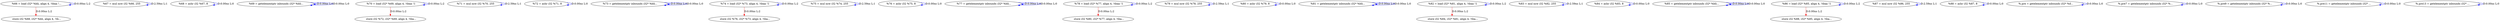 digraph {
Node0x37be960[label="  %66 = load i32* %bli, align 4, !tbaa !..."];
Node0x37be960 -> Node0x37be960[label="D:0.00ns L:2",color=blue];
Node0x37bec80[label="  store i32 %68, i32* %bli, align 4, !tb..."];
Node0x37be960 -> Node0x37bec80[label="D:0.00ns L:2",color=red];
Node0x37bea40[label="  %67 = mul nsw i32 %66, 255"];
Node0x37bea40 -> Node0x37bea40[label="D:2.59ns L:1",color=blue];
Node0x37beba0[label="  %68 = ashr i32 %67, 8"];
Node0x37beba0 -> Node0x37beba0[label="D:0.00ns L:0",color=blue];
Node0x37bed60[label="  %69 = getelementptr inbounds i32* %bli..."];
Node0x37bed60 -> Node0x37bed60[label="D:0.00ns L:0",color=blue];
Node0x37bed60 -> Node0x37bed60[label="D:0.00ns L:0",color=blue];
Node0x37bee40[label="  %70 = load i32* %69, align 4, !tbaa !1"];
Node0x37bee40 -> Node0x37bee40[label="D:0.00ns L:2",color=blue];
Node0x37bf160[label="  store i32 %72, i32* %69, align 4, !tba..."];
Node0x37bee40 -> Node0x37bf160[label="D:0.00ns L:2",color=red];
Node0x37bef20[label="  %71 = mul nsw i32 %70, 255"];
Node0x37bef20 -> Node0x37bef20[label="D:2.59ns L:1",color=blue];
Node0x37bf080[label="  %72 = ashr i32 %71, 8"];
Node0x37bf080 -> Node0x37bf080[label="D:0.00ns L:0",color=blue];
Node0x37bf240[label="  %73 = getelementptr inbounds i32* %bli..."];
Node0x37bf240 -> Node0x37bf240[label="D:0.00ns L:0",color=blue];
Node0x37bf240 -> Node0x37bf240[label="D:0.00ns L:0",color=blue];
Node0x37bf320[label="  %74 = load i32* %73, align 4, !tbaa !1"];
Node0x37bf320 -> Node0x37bf320[label="D:0.00ns L:2",color=blue];
Node0x37bf640[label="  store i32 %76, i32* %73, align 4, !tba..."];
Node0x37bf320 -> Node0x37bf640[label="D:0.00ns L:2",color=red];
Node0x37bf400[label="  %75 = mul nsw i32 %74, 255"];
Node0x37bf400 -> Node0x37bf400[label="D:2.59ns L:1",color=blue];
Node0x37bf560[label="  %76 = ashr i32 %75, 8"];
Node0x37bf560 -> Node0x37bf560[label="D:0.00ns L:0",color=blue];
Node0x37bf720[label="  %77 = getelementptr inbounds i32* %bli..."];
Node0x37bf720 -> Node0x37bf720[label="D:0.00ns L:0",color=blue];
Node0x37bf720 -> Node0x37bf720[label="D:0.00ns L:0",color=blue];
Node0x37bf800[label="  %78 = load i32* %77, align 4, !tbaa !1"];
Node0x37bf800 -> Node0x37bf800[label="D:0.00ns L:2",color=blue];
Node0x37bfb20[label="  store i32 %80, i32* %77, align 4, !tba..."];
Node0x37bf800 -> Node0x37bfb20[label="D:0.00ns L:2",color=red];
Node0x37bf8e0[label="  %79 = mul nsw i32 %78, 255"];
Node0x37bf8e0 -> Node0x37bf8e0[label="D:2.59ns L:1",color=blue];
Node0x37bfa40[label="  %80 = ashr i32 %79, 8"];
Node0x37bfa40 -> Node0x37bfa40[label="D:0.00ns L:0",color=blue];
Node0x37bfc00[label="  %81 = getelementptr inbounds i32* %bli..."];
Node0x37bfc00 -> Node0x37bfc00[label="D:0.00ns L:0",color=blue];
Node0x37bfc00 -> Node0x37bfc00[label="D:0.00ns L:0",color=blue];
Node0x37bfce0[label="  %82 = load i32* %81, align 4, !tbaa !1"];
Node0x37bfce0 -> Node0x37bfce0[label="D:0.00ns L:2",color=blue];
Node0x37bce40[label="  store i32 %84, i32* %81, align 4, !tba..."];
Node0x37bfce0 -> Node0x37bce40[label="D:0.00ns L:2",color=red];
Node0x37bfdc0[label="  %83 = mul nsw i32 %82, 255"];
Node0x37bfdc0 -> Node0x37bfdc0[label="D:2.59ns L:1",color=blue];
Node0x37bff20[label="  %84 = ashr i32 %83, 8"];
Node0x37bff20 -> Node0x37bff20[label="D:0.00ns L:0",color=blue];
Node0x37bcf20[label="  %85 = getelementptr inbounds i32* %bli..."];
Node0x37bcf20 -> Node0x37bcf20[label="D:0.00ns L:0",color=blue];
Node0x37bcf20 -> Node0x37bcf20[label="D:0.00ns L:0",color=blue];
Node0x37bd080[label="  %86 = load i32* %85, align 4, !tbaa !1"];
Node0x37bd080 -> Node0x37bd080[label="D:0.00ns L:2",color=blue];
Node0x37bd3e0[label="  store i32 %88, i32* %85, align 4, !tba..."];
Node0x37bd080 -> Node0x37bd3e0[label="D:0.00ns L:2",color=red];
Node0x37bd160[label="  %87 = mul nsw i32 %86, 255"];
Node0x37bd160 -> Node0x37bd160[label="D:2.59ns L:1",color=blue];
Node0x37bd300[label="  %88 = ashr i32 %87, 8"];
Node0x37bd300 -> Node0x37bd300[label="D:0.00ns L:0",color=blue];
Node0x37bd4c0[label="  %.pre = getelementptr inbounds i32* %d..."];
Node0x37bd4c0 -> Node0x37bd4c0[label="D:0.00ns L:0",color=blue];
Node0x37c1010[label="  %.pre7 = getelementptr inbounds i32* %..."];
Node0x37c1010 -> Node0x37c1010[label="D:0.00ns L:0",color=blue];
Node0x37c10f0[label="  %.pre9 = getelementptr inbounds i32* %..."];
Node0x37c10f0 -> Node0x37c10f0[label="D:0.00ns L:0",color=blue];
Node0x37c11d0[label="  %.pre11 = getelementptr inbounds i32* ..."];
Node0x37c11d0 -> Node0x37c11d0[label="D:0.00ns L:0",color=blue];
Node0x37c12b0[label="  %.pre13 = getelementptr inbounds i32* ..."];
Node0x37c12b0 -> Node0x37c12b0[label="D:0.00ns L:0",color=blue];
}
